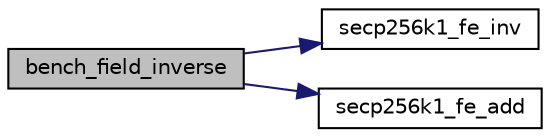 digraph "bench_field_inverse"
{
  edge [fontname="Helvetica",fontsize="10",labelfontname="Helvetica",labelfontsize="10"];
  node [fontname="Helvetica",fontsize="10",shape=record];
  rankdir="LR";
  Node34 [label="bench_field_inverse",height=0.2,width=0.4,color="black", fillcolor="grey75", style="filled", fontcolor="black"];
  Node34 -> Node35 [color="midnightblue",fontsize="10",style="solid",fontname="Helvetica"];
  Node35 [label="secp256k1_fe_inv",height=0.2,width=0.4,color="black", fillcolor="white", style="filled",URL="$d5/d5a/field_8h.html#a3a071aa04ce0d88003b059c0a8ee0c0e",tooltip="Sets a field element to be the (modular) inverse of another. "];
  Node34 -> Node36 [color="midnightblue",fontsize="10",style="solid",fontname="Helvetica"];
  Node36 [label="secp256k1_fe_add",height=0.2,width=0.4,color="black", fillcolor="white", style="filled",URL="$d5/d5a/field_8h.html#a7512f80b60598e4af89c004890880fc7",tooltip="Adds a field element to another. "];
}
